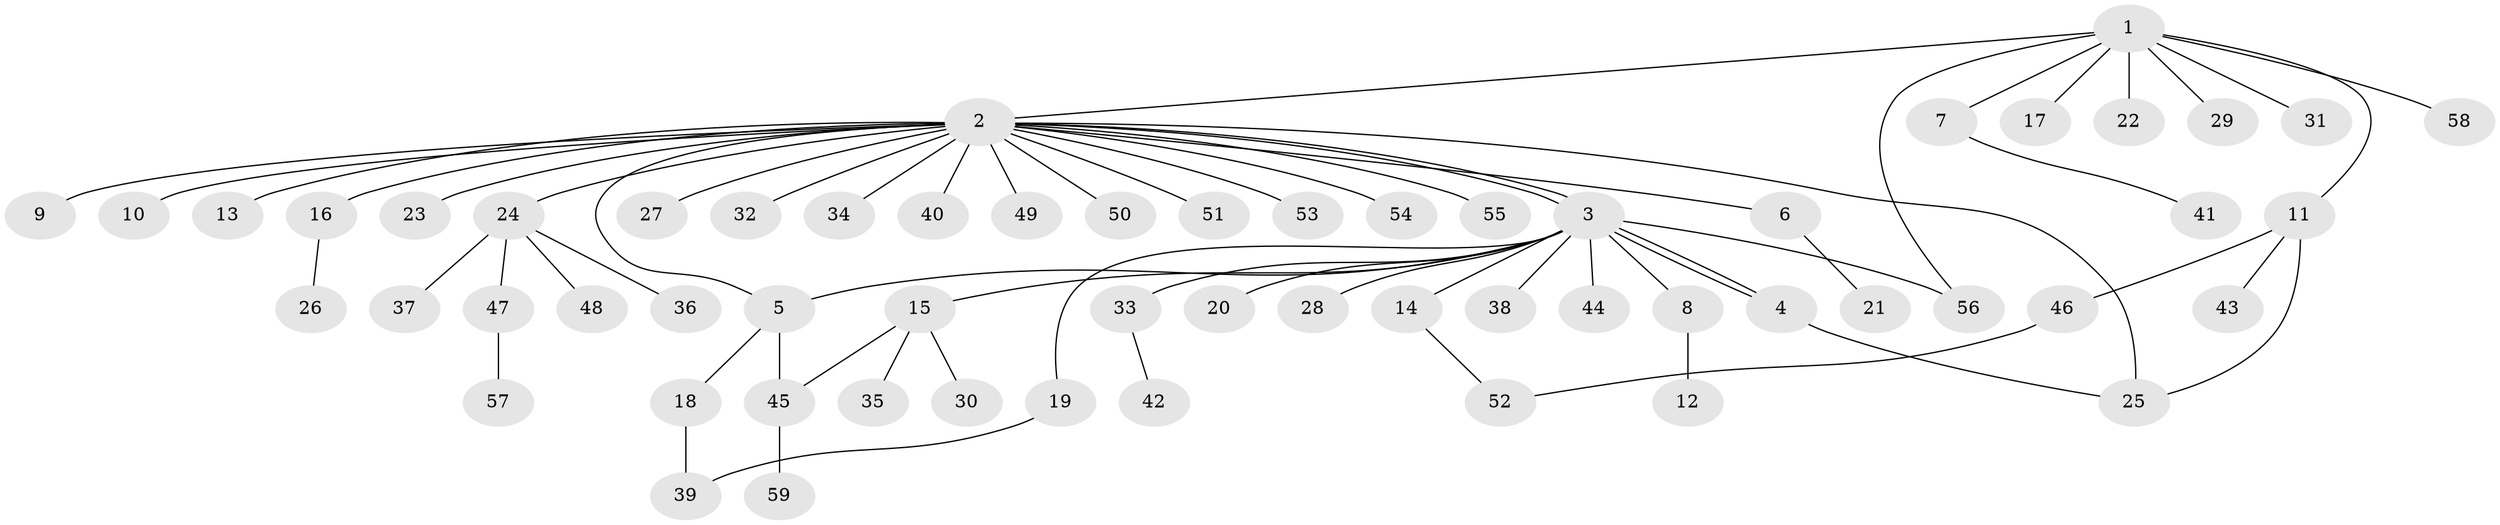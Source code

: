 // coarse degree distribution, {17: 0.043478260869565216, 7: 0.043478260869565216, 3: 0.08695652173913043, 2: 0.13043478260869565, 1: 0.6956521739130435}
// Generated by graph-tools (version 1.1) at 2025/18/03/04/25 18:18:19]
// undirected, 59 vertices, 67 edges
graph export_dot {
graph [start="1"]
  node [color=gray90,style=filled];
  1;
  2;
  3;
  4;
  5;
  6;
  7;
  8;
  9;
  10;
  11;
  12;
  13;
  14;
  15;
  16;
  17;
  18;
  19;
  20;
  21;
  22;
  23;
  24;
  25;
  26;
  27;
  28;
  29;
  30;
  31;
  32;
  33;
  34;
  35;
  36;
  37;
  38;
  39;
  40;
  41;
  42;
  43;
  44;
  45;
  46;
  47;
  48;
  49;
  50;
  51;
  52;
  53;
  54;
  55;
  56;
  57;
  58;
  59;
  1 -- 2;
  1 -- 7;
  1 -- 11;
  1 -- 17;
  1 -- 22;
  1 -- 29;
  1 -- 31;
  1 -- 56;
  1 -- 58;
  2 -- 3;
  2 -- 3;
  2 -- 5;
  2 -- 6;
  2 -- 9;
  2 -- 10;
  2 -- 13;
  2 -- 16;
  2 -- 23;
  2 -- 24;
  2 -- 25;
  2 -- 27;
  2 -- 32;
  2 -- 34;
  2 -- 40;
  2 -- 49;
  2 -- 50;
  2 -- 51;
  2 -- 53;
  2 -- 54;
  2 -- 55;
  3 -- 4;
  3 -- 4;
  3 -- 5;
  3 -- 8;
  3 -- 14;
  3 -- 15;
  3 -- 19;
  3 -- 20;
  3 -- 28;
  3 -- 33;
  3 -- 38;
  3 -- 44;
  3 -- 56;
  4 -- 25;
  5 -- 18;
  5 -- 45;
  6 -- 21;
  7 -- 41;
  8 -- 12;
  11 -- 25;
  11 -- 43;
  11 -- 46;
  14 -- 52;
  15 -- 30;
  15 -- 35;
  15 -- 45;
  16 -- 26;
  18 -- 39;
  19 -- 39;
  24 -- 36;
  24 -- 37;
  24 -- 47;
  24 -- 48;
  33 -- 42;
  45 -- 59;
  46 -- 52;
  47 -- 57;
}

